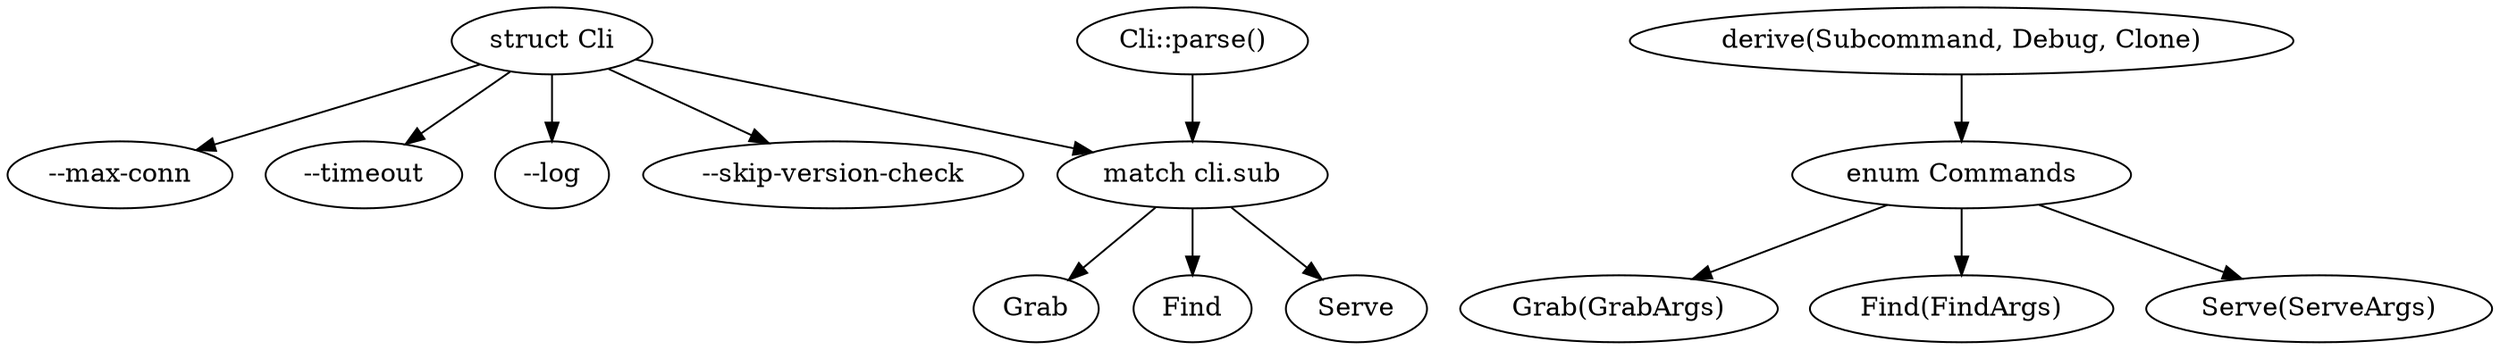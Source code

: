 digraph {
    "cli" [label="struct Cli"]
    "cli" -> "--max-conn"
    "cli" -> "--timeout"
    "cli" -> "--log"
    "cli" -> "--skip-version-check"
    "cli" -> "cli_sub"
    "cli_sub" [label="match cli.sub"] 
    "Cli::parse()" -> "cli_sub"
    "cli_sub" -> "Grab"
    "cli_sub" -> "Find"
    "cli_sub" -> "Serve"
    "derive(Subcommand, Debug, Clone)" -> "enum Commands"
    "enum Commands" -> "Grab(GrabArgs)"
    "enum Commands" -> "Find(FindArgs)"
    "enum Commands" -> "Serve(ServeArgs)"
}